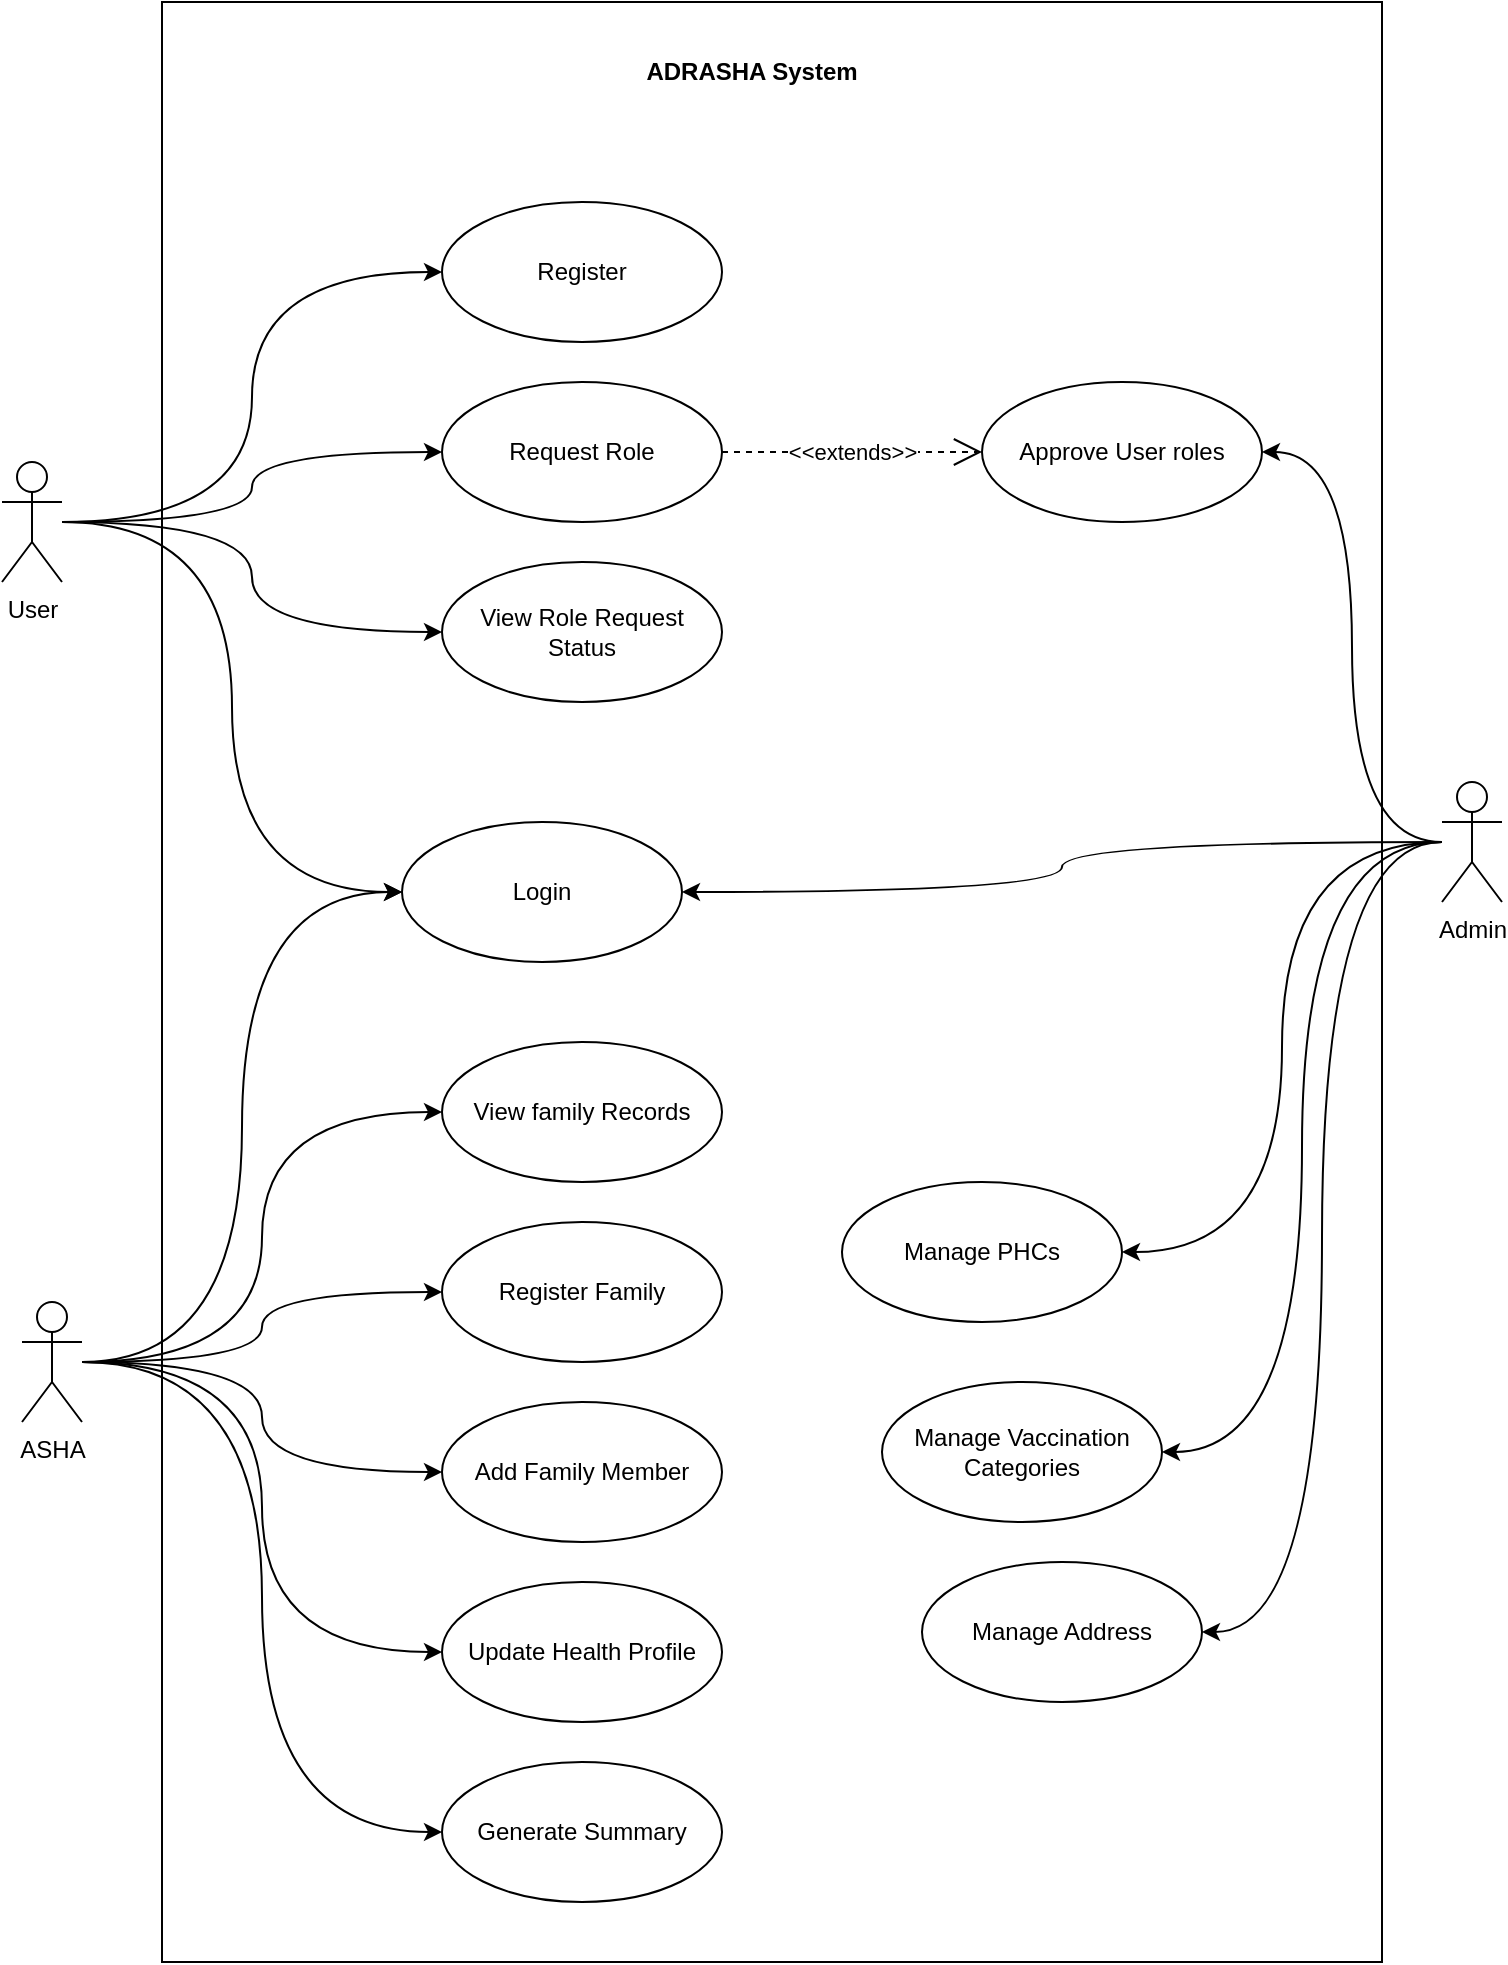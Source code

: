 <mxfile version="27.0.5">
  <diagram name="Page-1" id="uC0nBwbBak2FOCmHs0Yg">
    <mxGraphModel dx="1426" dy="877" grid="1" gridSize="10" guides="1" tooltips="1" connect="1" arrows="1" fold="1" page="1" pageScale="1" pageWidth="850" pageHeight="1100" math="0" shadow="0">
      <root>
        <mxCell id="0" />
        <mxCell id="1" parent="0" />
        <mxCell id="1zVI_24qH3mlftdOE_xW-96" value="" style="group;movable=0;resizable=0;rotatable=0;deletable=0;editable=0;locked=1;connectable=0;" vertex="1" connectable="0" parent="1">
          <mxGeometry x="50" y="40" width="750" height="980" as="geometry" />
        </mxCell>
        <mxCell id="1zVI_24qH3mlftdOE_xW-54" value="" style="rounded=0;whiteSpace=wrap;html=1;" vertex="1" parent="1zVI_24qH3mlftdOE_xW-96">
          <mxGeometry x="80" width="610" height="980" as="geometry" />
        </mxCell>
        <mxCell id="1zVI_24qH3mlftdOE_xW-73" style="edgeStyle=orthogonalEdgeStyle;rounded=0;orthogonalLoop=1;jettySize=auto;html=1;entryX=0;entryY=0.5;entryDx=0;entryDy=0;curved=1;" edge="1" parent="1zVI_24qH3mlftdOE_xW-96" source="1zVI_24qH3mlftdOE_xW-4" target="1zVI_24qH3mlftdOE_xW-55">
          <mxGeometry relative="1" as="geometry" />
        </mxCell>
        <mxCell id="1zVI_24qH3mlftdOE_xW-81" style="edgeStyle=orthogonalEdgeStyle;rounded=0;orthogonalLoop=1;jettySize=auto;html=1;curved=1;" edge="1" parent="1zVI_24qH3mlftdOE_xW-96" source="1zVI_24qH3mlftdOE_xW-4" target="1zVI_24qH3mlftdOE_xW-56">
          <mxGeometry relative="1" as="geometry" />
        </mxCell>
        <mxCell id="1zVI_24qH3mlftdOE_xW-82" style="edgeStyle=orthogonalEdgeStyle;rounded=0;orthogonalLoop=1;jettySize=auto;html=1;entryX=0;entryY=0.5;entryDx=0;entryDy=0;curved=1;" edge="1" parent="1zVI_24qH3mlftdOE_xW-96" source="1zVI_24qH3mlftdOE_xW-4" target="1zVI_24qH3mlftdOE_xW-57">
          <mxGeometry relative="1" as="geometry" />
        </mxCell>
        <mxCell id="1zVI_24qH3mlftdOE_xW-83" style="edgeStyle=orthogonalEdgeStyle;rounded=0;orthogonalLoop=1;jettySize=auto;html=1;entryX=0;entryY=0.5;entryDx=0;entryDy=0;curved=1;" edge="1" parent="1zVI_24qH3mlftdOE_xW-96" source="1zVI_24qH3mlftdOE_xW-4" target="1zVI_24qH3mlftdOE_xW-58">
          <mxGeometry relative="1" as="geometry" />
        </mxCell>
        <mxCell id="1zVI_24qH3mlftdOE_xW-4" value="User" style="shape=umlActor;verticalLabelPosition=bottom;verticalAlign=top;html=1;" vertex="1" parent="1zVI_24qH3mlftdOE_xW-96">
          <mxGeometry y="230" width="30" height="60" as="geometry" />
        </mxCell>
        <mxCell id="1zVI_24qH3mlftdOE_xW-55" value="Register" style="ellipse;whiteSpace=wrap;html=1;" vertex="1" parent="1zVI_24qH3mlftdOE_xW-96">
          <mxGeometry x="220" y="100" width="140" height="70" as="geometry" />
        </mxCell>
        <mxCell id="1zVI_24qH3mlftdOE_xW-56" value="Request Role" style="ellipse;whiteSpace=wrap;html=1;" vertex="1" parent="1zVI_24qH3mlftdOE_xW-96">
          <mxGeometry x="220" y="190" width="140" height="70" as="geometry" />
        </mxCell>
        <mxCell id="1zVI_24qH3mlftdOE_xW-57" value="View Role Request Status" style="ellipse;whiteSpace=wrap;html=1;" vertex="1" parent="1zVI_24qH3mlftdOE_xW-96">
          <mxGeometry x="220" y="280" width="140" height="70" as="geometry" />
        </mxCell>
        <mxCell id="1zVI_24qH3mlftdOE_xW-58" value="Login" style="ellipse;whiteSpace=wrap;html=1;" vertex="1" parent="1zVI_24qH3mlftdOE_xW-96">
          <mxGeometry x="200" y="410" width="140" height="70" as="geometry" />
        </mxCell>
        <mxCell id="1zVI_24qH3mlftdOE_xW-59" value="Approve User roles" style="ellipse;whiteSpace=wrap;html=1;" vertex="1" parent="1zVI_24qH3mlftdOE_xW-96">
          <mxGeometry x="490" y="190" width="140" height="70" as="geometry" />
        </mxCell>
        <mxCell id="1zVI_24qH3mlftdOE_xW-60" value="Manage Address" style="ellipse;whiteSpace=wrap;html=1;" vertex="1" parent="1zVI_24qH3mlftdOE_xW-96">
          <mxGeometry x="460" y="780" width="140" height="70" as="geometry" />
        </mxCell>
        <mxCell id="1zVI_24qH3mlftdOE_xW-61" value="Manage PHCs" style="ellipse;whiteSpace=wrap;html=1;" vertex="1" parent="1zVI_24qH3mlftdOE_xW-96">
          <mxGeometry x="420" y="590" width="140" height="70" as="geometry" />
        </mxCell>
        <mxCell id="1zVI_24qH3mlftdOE_xW-62" value="Manage Vaccination Categories" style="ellipse;whiteSpace=wrap;html=1;" vertex="1" parent="1zVI_24qH3mlftdOE_xW-96">
          <mxGeometry x="440" y="690" width="140" height="70" as="geometry" />
        </mxCell>
        <mxCell id="1zVI_24qH3mlftdOE_xW-84" style="edgeStyle=orthogonalEdgeStyle;rounded=0;orthogonalLoop=1;jettySize=auto;html=1;entryX=1;entryY=0.5;entryDx=0;entryDy=0;curved=1;" edge="1" parent="1zVI_24qH3mlftdOE_xW-96" source="1zVI_24qH3mlftdOE_xW-64" target="1zVI_24qH3mlftdOE_xW-58">
          <mxGeometry relative="1" as="geometry" />
        </mxCell>
        <mxCell id="1zVI_24qH3mlftdOE_xW-85" style="edgeStyle=orthogonalEdgeStyle;rounded=0;orthogonalLoop=1;jettySize=auto;html=1;entryX=1;entryY=0.5;entryDx=0;entryDy=0;curved=1;" edge="1" parent="1zVI_24qH3mlftdOE_xW-96" source="1zVI_24qH3mlftdOE_xW-64" target="1zVI_24qH3mlftdOE_xW-59">
          <mxGeometry relative="1" as="geometry" />
        </mxCell>
        <mxCell id="1zVI_24qH3mlftdOE_xW-86" style="edgeStyle=orthogonalEdgeStyle;rounded=0;orthogonalLoop=1;jettySize=auto;html=1;entryX=1;entryY=0.5;entryDx=0;entryDy=0;curved=1;" edge="1" parent="1zVI_24qH3mlftdOE_xW-96" source="1zVI_24qH3mlftdOE_xW-64" target="1zVI_24qH3mlftdOE_xW-61">
          <mxGeometry relative="1" as="geometry" />
        </mxCell>
        <mxCell id="1zVI_24qH3mlftdOE_xW-88" style="edgeStyle=orthogonalEdgeStyle;rounded=0;orthogonalLoop=1;jettySize=auto;html=1;entryX=1;entryY=0.5;entryDx=0;entryDy=0;curved=1;" edge="1" parent="1zVI_24qH3mlftdOE_xW-96" source="1zVI_24qH3mlftdOE_xW-64" target="1zVI_24qH3mlftdOE_xW-62">
          <mxGeometry relative="1" as="geometry" />
        </mxCell>
        <mxCell id="1zVI_24qH3mlftdOE_xW-89" style="edgeStyle=orthogonalEdgeStyle;rounded=0;orthogonalLoop=1;jettySize=auto;html=1;entryX=1;entryY=0.5;entryDx=0;entryDy=0;curved=1;" edge="1" parent="1zVI_24qH3mlftdOE_xW-96" source="1zVI_24qH3mlftdOE_xW-64" target="1zVI_24qH3mlftdOE_xW-60">
          <mxGeometry relative="1" as="geometry" />
        </mxCell>
        <mxCell id="1zVI_24qH3mlftdOE_xW-64" value="Admin" style="shape=umlActor;verticalLabelPosition=bottom;verticalAlign=top;html=1;" vertex="1" parent="1zVI_24qH3mlftdOE_xW-96">
          <mxGeometry x="720" y="390" width="30" height="60" as="geometry" />
        </mxCell>
        <mxCell id="1zVI_24qH3mlftdOE_xW-90" style="edgeStyle=orthogonalEdgeStyle;rounded=0;orthogonalLoop=1;jettySize=auto;html=1;curved=1;entryX=0;entryY=0.5;entryDx=0;entryDy=0;" edge="1" parent="1zVI_24qH3mlftdOE_xW-96" source="1zVI_24qH3mlftdOE_xW-65" target="1zVI_24qH3mlftdOE_xW-69">
          <mxGeometry relative="1" as="geometry" />
        </mxCell>
        <mxCell id="1zVI_24qH3mlftdOE_xW-91" style="edgeStyle=orthogonalEdgeStyle;rounded=0;orthogonalLoop=1;jettySize=auto;html=1;curved=1;entryX=0;entryY=0.5;entryDx=0;entryDy=0;" edge="1" parent="1zVI_24qH3mlftdOE_xW-96" source="1zVI_24qH3mlftdOE_xW-65" target="1zVI_24qH3mlftdOE_xW-66">
          <mxGeometry relative="1" as="geometry" />
        </mxCell>
        <mxCell id="1zVI_24qH3mlftdOE_xW-92" style="edgeStyle=orthogonalEdgeStyle;rounded=0;orthogonalLoop=1;jettySize=auto;html=1;entryX=0;entryY=0.5;entryDx=0;entryDy=0;curved=1;" edge="1" parent="1zVI_24qH3mlftdOE_xW-96" source="1zVI_24qH3mlftdOE_xW-65" target="1zVI_24qH3mlftdOE_xW-67">
          <mxGeometry relative="1" as="geometry" />
        </mxCell>
        <mxCell id="1zVI_24qH3mlftdOE_xW-93" style="edgeStyle=orthogonalEdgeStyle;rounded=0;orthogonalLoop=1;jettySize=auto;html=1;entryX=0;entryY=0.5;entryDx=0;entryDy=0;curved=1;" edge="1" parent="1zVI_24qH3mlftdOE_xW-96" source="1zVI_24qH3mlftdOE_xW-65" target="1zVI_24qH3mlftdOE_xW-68">
          <mxGeometry relative="1" as="geometry" />
        </mxCell>
        <mxCell id="1zVI_24qH3mlftdOE_xW-94" style="edgeStyle=orthogonalEdgeStyle;rounded=0;orthogonalLoop=1;jettySize=auto;html=1;entryX=0;entryY=0.5;entryDx=0;entryDy=0;curved=1;" edge="1" parent="1zVI_24qH3mlftdOE_xW-96" source="1zVI_24qH3mlftdOE_xW-65" target="1zVI_24qH3mlftdOE_xW-70">
          <mxGeometry relative="1" as="geometry" />
        </mxCell>
        <mxCell id="1zVI_24qH3mlftdOE_xW-95" style="edgeStyle=orthogonalEdgeStyle;rounded=0;orthogonalLoop=1;jettySize=auto;html=1;entryX=0;entryY=0.5;entryDx=0;entryDy=0;curved=1;" edge="1" parent="1zVI_24qH3mlftdOE_xW-96" source="1zVI_24qH3mlftdOE_xW-65" target="1zVI_24qH3mlftdOE_xW-58">
          <mxGeometry relative="1" as="geometry" />
        </mxCell>
        <mxCell id="1zVI_24qH3mlftdOE_xW-65" value="ASHA" style="shape=umlActor;verticalLabelPosition=bottom;verticalAlign=top;html=1;" vertex="1" parent="1zVI_24qH3mlftdOE_xW-96">
          <mxGeometry x="10" y="650" width="30" height="60" as="geometry" />
        </mxCell>
        <mxCell id="1zVI_24qH3mlftdOE_xW-66" value="Register Family" style="ellipse;whiteSpace=wrap;html=1;" vertex="1" parent="1zVI_24qH3mlftdOE_xW-96">
          <mxGeometry x="220" y="610" width="140" height="70" as="geometry" />
        </mxCell>
        <mxCell id="1zVI_24qH3mlftdOE_xW-67" value="Add Family Member" style="ellipse;whiteSpace=wrap;html=1;" vertex="1" parent="1zVI_24qH3mlftdOE_xW-96">
          <mxGeometry x="220" y="700" width="140" height="70" as="geometry" />
        </mxCell>
        <mxCell id="1zVI_24qH3mlftdOE_xW-68" value="Update Health Profile" style="ellipse;whiteSpace=wrap;html=1;" vertex="1" parent="1zVI_24qH3mlftdOE_xW-96">
          <mxGeometry x="220" y="790" width="140" height="70" as="geometry" />
        </mxCell>
        <mxCell id="1zVI_24qH3mlftdOE_xW-69" value="View family Records" style="ellipse;whiteSpace=wrap;html=1;" vertex="1" parent="1zVI_24qH3mlftdOE_xW-96">
          <mxGeometry x="220" y="520" width="140" height="70" as="geometry" />
        </mxCell>
        <mxCell id="1zVI_24qH3mlftdOE_xW-70" value="Generate Summary" style="ellipse;whiteSpace=wrap;html=1;" vertex="1" parent="1zVI_24qH3mlftdOE_xW-96">
          <mxGeometry x="220" y="880" width="140" height="70" as="geometry" />
        </mxCell>
        <mxCell id="1zVI_24qH3mlftdOE_xW-71" value="&amp;lt;&amp;lt;extends&amp;gt;&amp;gt;" style="endArrow=open;endSize=12;dashed=1;html=1;rounded=0;exitX=1;exitY=0.5;exitDx=0;exitDy=0;entryX=0;entryY=0.5;entryDx=0;entryDy=0;" edge="1" parent="1zVI_24qH3mlftdOE_xW-96" source="1zVI_24qH3mlftdOE_xW-56" target="1zVI_24qH3mlftdOE_xW-59">
          <mxGeometry width="160" relative="1" as="geometry">
            <mxPoint x="410" y="460" as="sourcePoint" />
            <mxPoint x="570" y="460" as="targetPoint" />
          </mxGeometry>
        </mxCell>
        <mxCell id="1zVI_24qH3mlftdOE_xW-97" value="&lt;b&gt;ADRASHA System&lt;/b&gt;" style="text;html=1;align=center;verticalAlign=middle;whiteSpace=wrap;rounded=0;" vertex="1" parent="1zVI_24qH3mlftdOE_xW-96">
          <mxGeometry x="290" y="20" width="170" height="30" as="geometry" />
        </mxCell>
      </root>
    </mxGraphModel>
  </diagram>
</mxfile>
